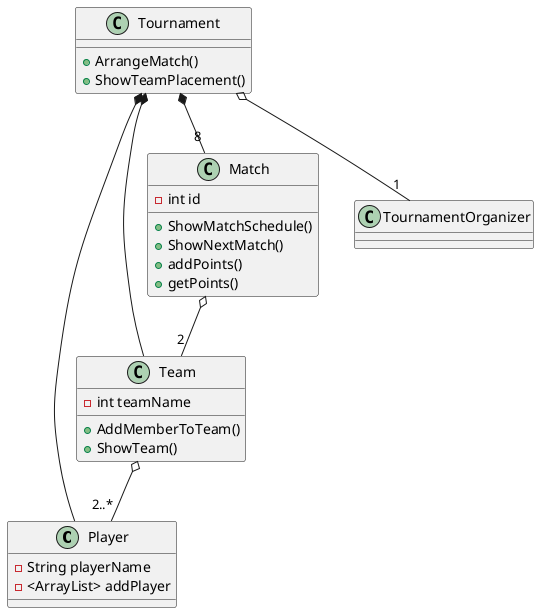 @startuml
'https://plantuml.com/class-diagram


class Player {
-String playerName
-<ArrayList> addPlayer
}

class Team {
-int teamName
+AddMemberToTeam()
+ShowTeam()
}

class Match {
-int id
+ShowMatchSchedule()
+ShowNextMatch()
+addPoints()
+getPoints()
}

class Tournament {
+ArrangeMatch()
+ShowTeamPlacement()
}

class TournamentOrganizer {
}

Tournament o-- "1" TournamentOrganizer
Tournament *-- "8" Match
Tournament *-- Player
Tournament *-- Team
Match o-- "2" Team
Team o-- "2..*" Player

@enduml